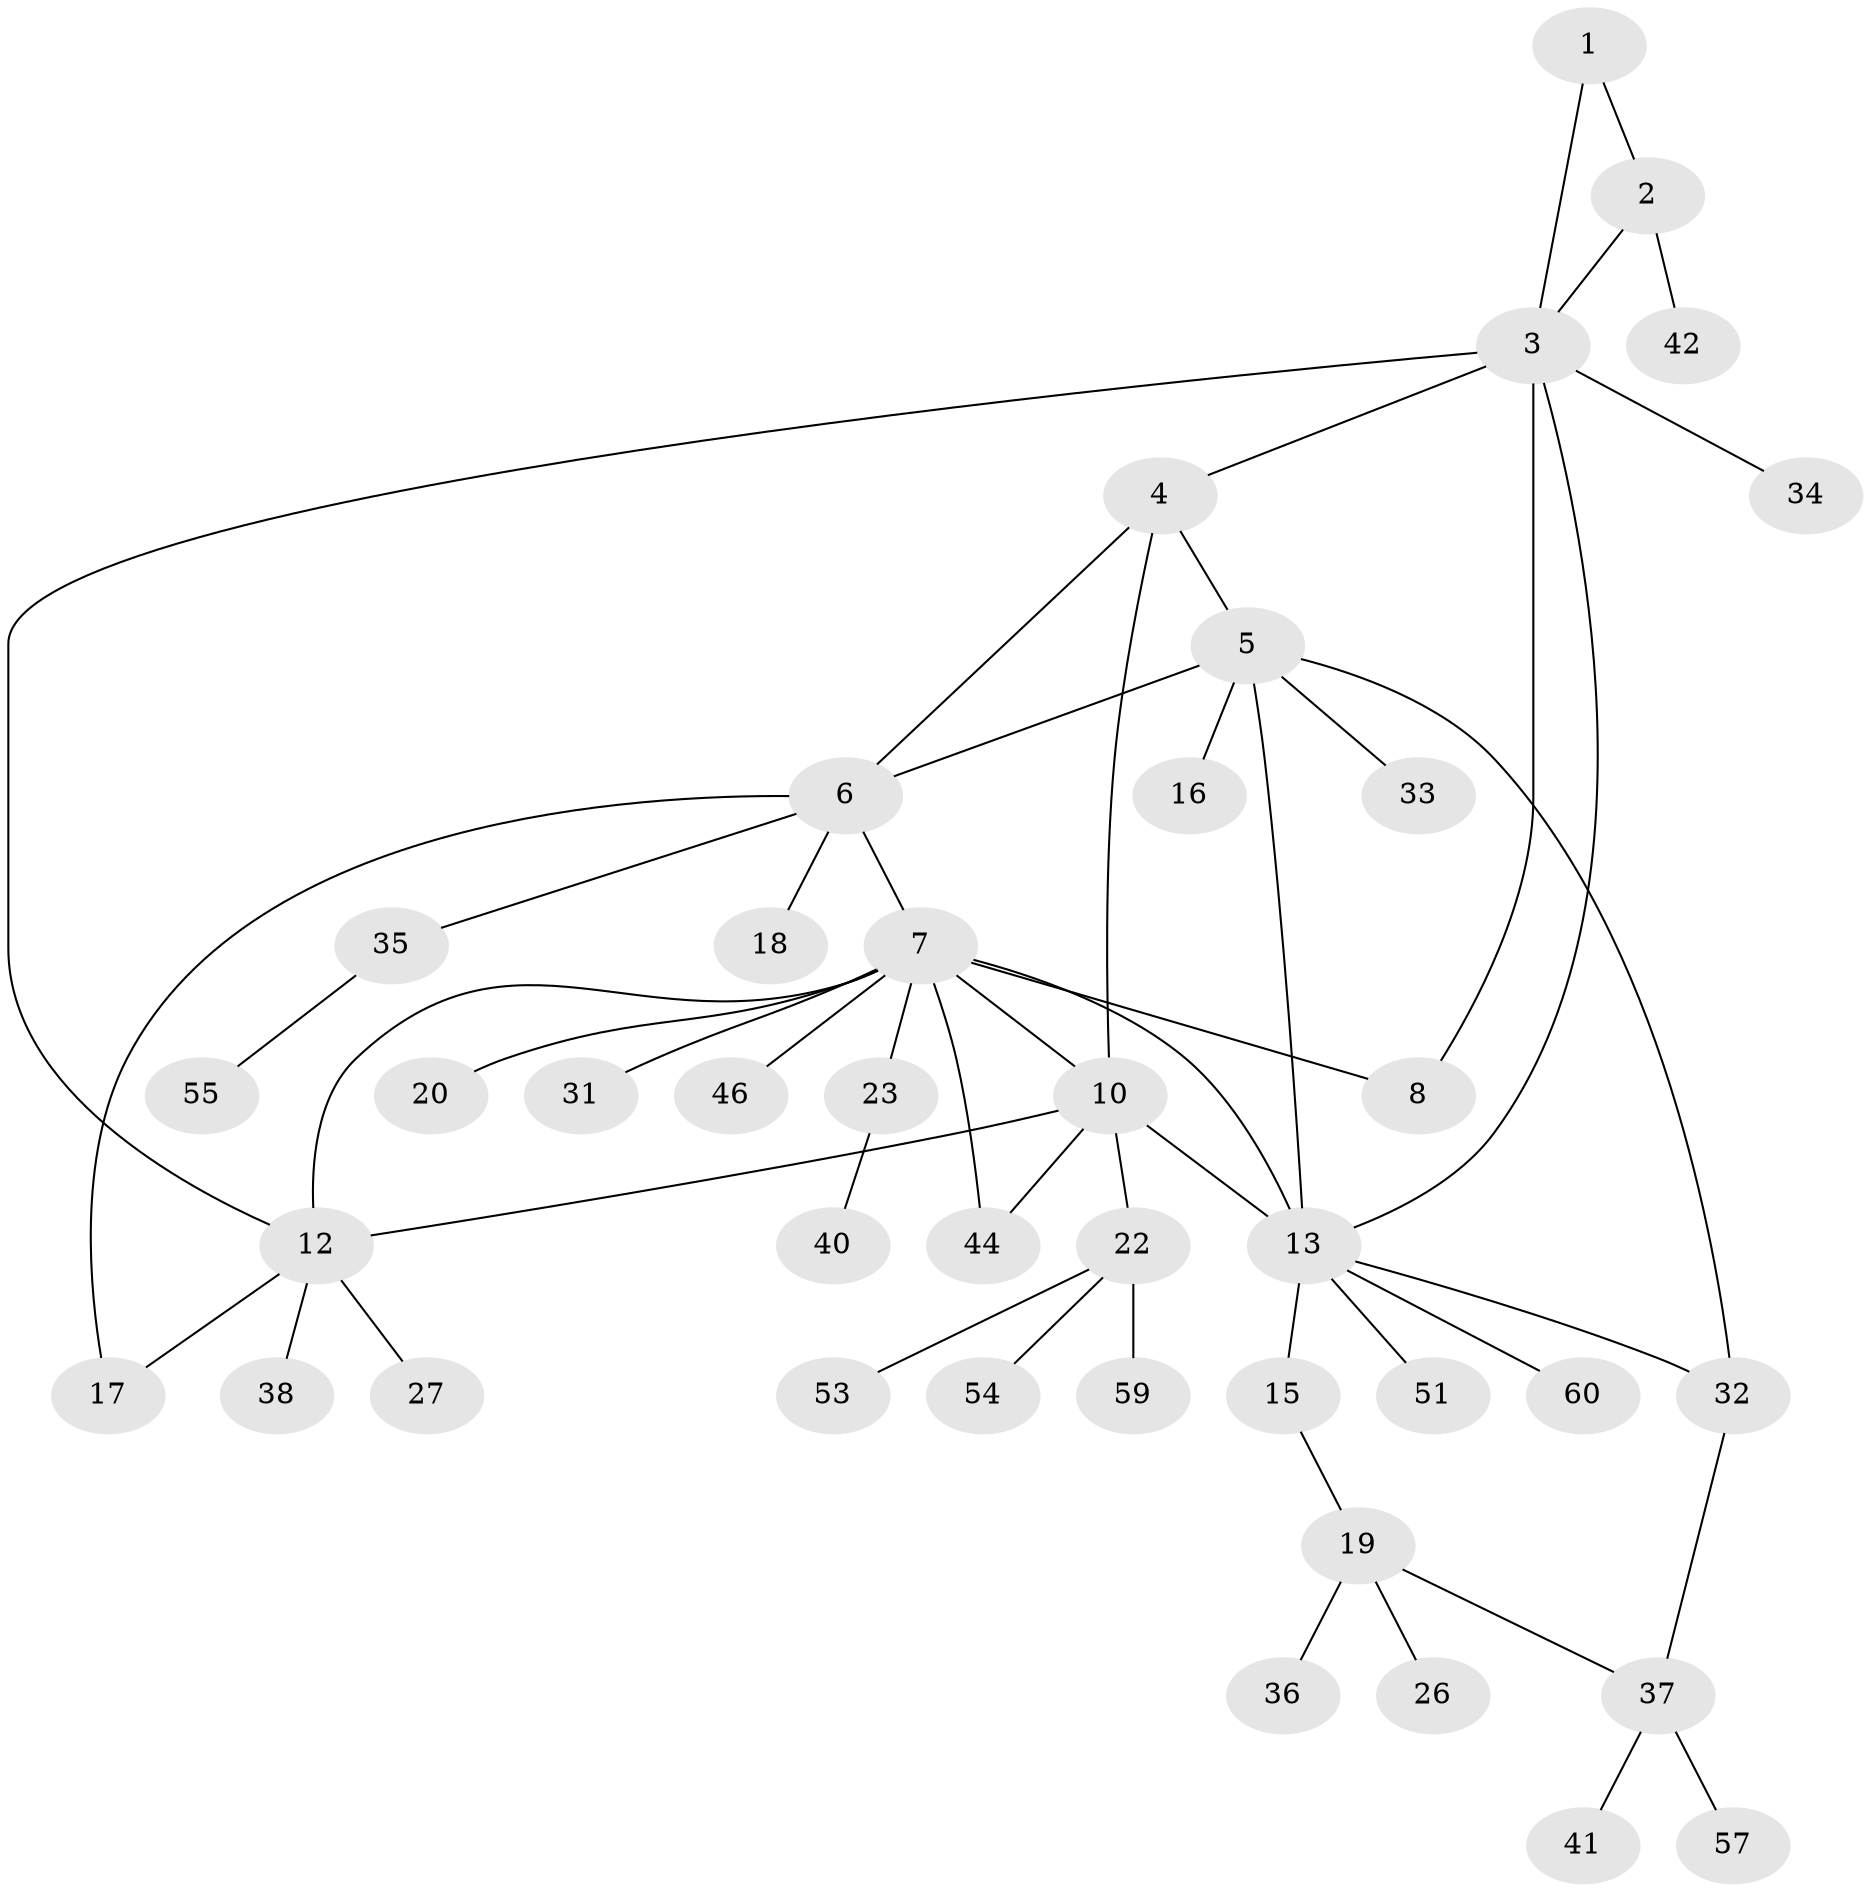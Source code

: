 // original degree distribution, {3: 0.13333333333333333, 4: 0.06666666666666667, 8: 0.016666666666666666, 7: 0.05, 10: 0.016666666666666666, 6: 0.03333333333333333, 5: 0.05, 2: 0.1, 1: 0.5333333333333333}
// Generated by graph-tools (version 1.1) at 2025/42/03/06/25 10:42:16]
// undirected, 41 vertices, 53 edges
graph export_dot {
graph [start="1"]
  node [color=gray90,style=filled];
  1 [super="+58"];
  2 [super="+29"];
  3 [super="+25"];
  4;
  5 [super="+21"];
  6 [super="+24"];
  7 [super="+9"];
  8 [super="+28"];
  10 [super="+11"];
  12 [super="+39"];
  13 [super="+14"];
  15 [super="+47"];
  16 [super="+43"];
  17;
  18;
  19 [super="+50"];
  20;
  22 [super="+52"];
  23 [super="+30"];
  26 [super="+45"];
  27;
  31;
  32;
  33;
  34 [super="+49"];
  35 [super="+56"];
  36;
  37 [super="+48"];
  38;
  40;
  41;
  42;
  44;
  46;
  51;
  53;
  54;
  55;
  57;
  59;
  60;
  1 -- 2;
  1 -- 3;
  2 -- 3;
  2 -- 42;
  3 -- 4;
  3 -- 8;
  3 -- 12;
  3 -- 34;
  3 -- 13;
  4 -- 5;
  4 -- 6;
  4 -- 10;
  5 -- 6;
  5 -- 13;
  5 -- 16;
  5 -- 32;
  5 -- 33;
  6 -- 17;
  6 -- 18;
  6 -- 35;
  6 -- 7;
  7 -- 8 [weight=2];
  7 -- 10;
  7 -- 44;
  7 -- 46;
  7 -- 20;
  7 -- 23;
  7 -- 31;
  7 -- 13;
  7 -- 12;
  10 -- 12 [weight=2];
  10 -- 22;
  10 -- 13;
  10 -- 44;
  12 -- 17;
  12 -- 27;
  12 -- 38;
  13 -- 15 [weight=2];
  13 -- 32;
  13 -- 51;
  13 -- 60;
  15 -- 19;
  19 -- 26;
  19 -- 36;
  19 -- 37;
  22 -- 53;
  22 -- 54;
  22 -- 59;
  23 -- 40;
  32 -- 37;
  35 -- 55;
  37 -- 41;
  37 -- 57;
}

